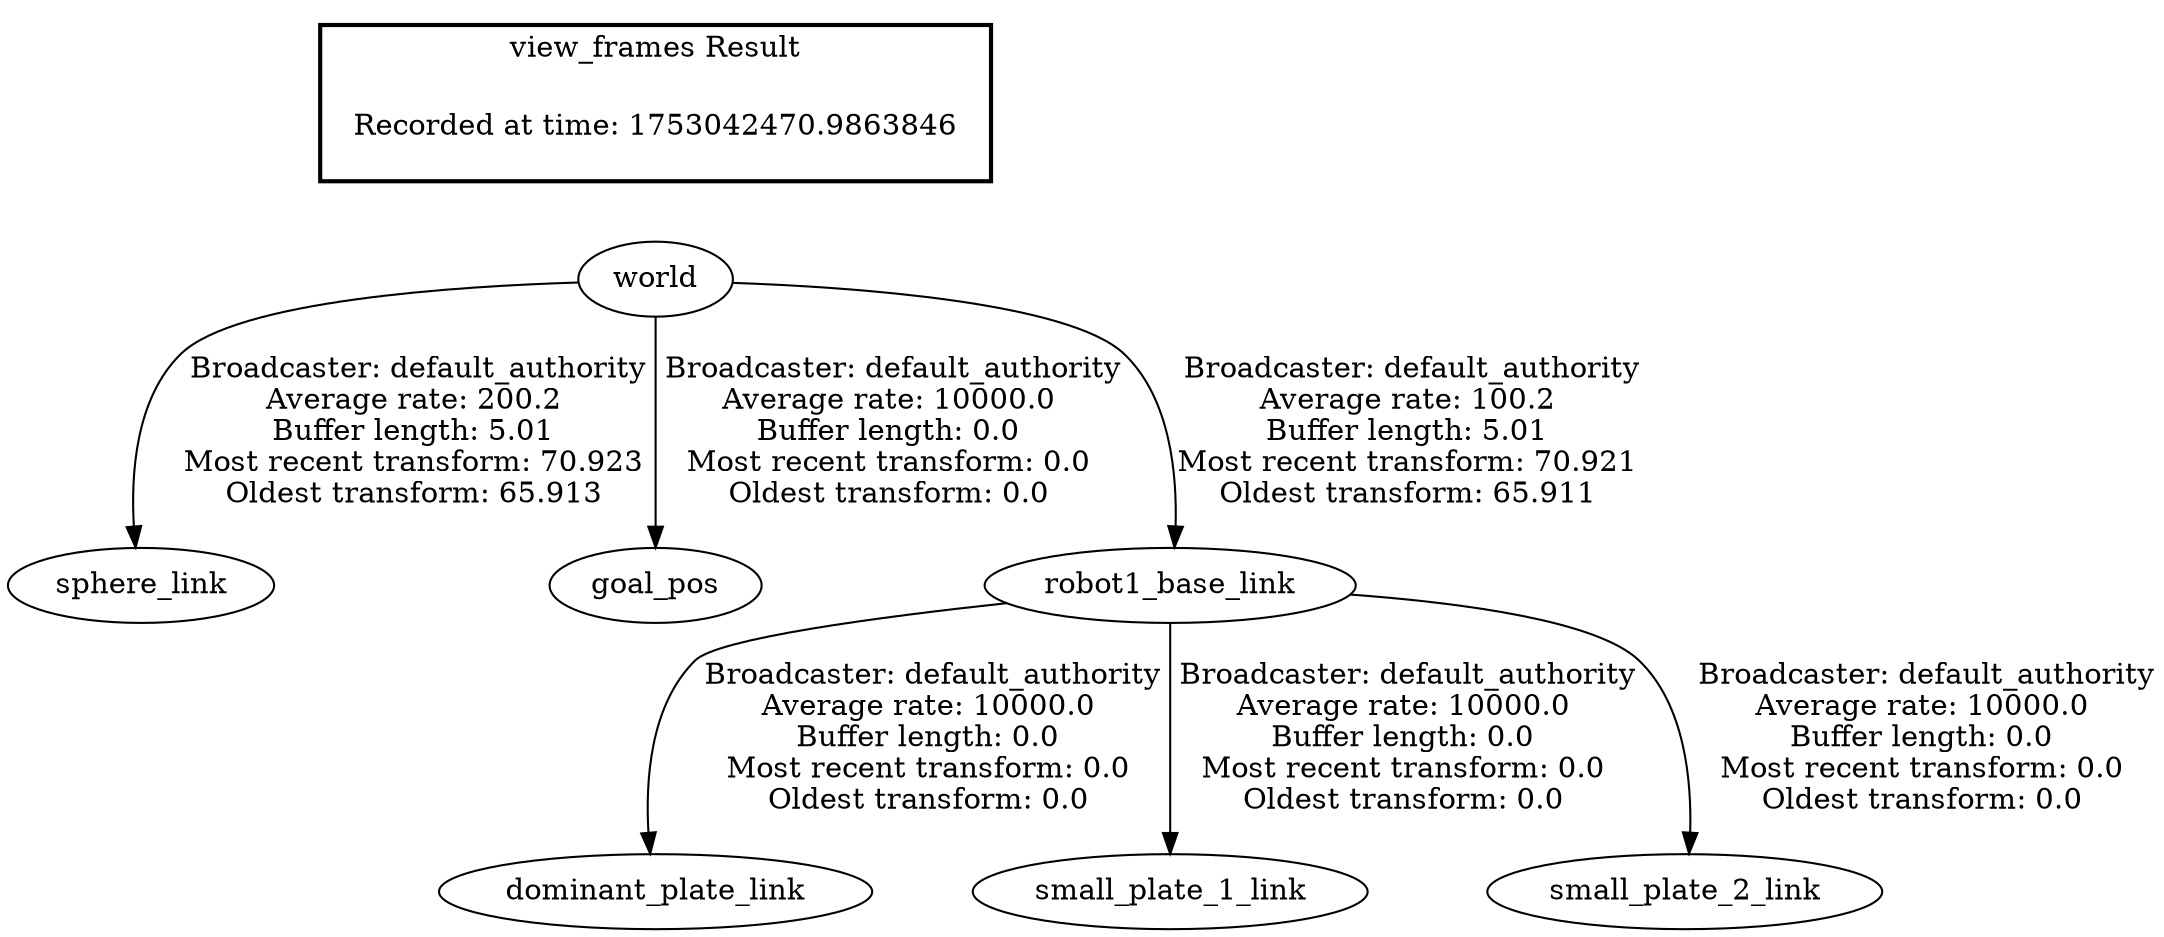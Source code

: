 digraph G {
"world" -> "sphere_link"[label=" Broadcaster: default_authority\nAverage rate: 200.2\nBuffer length: 5.01\nMost recent transform: 70.923\nOldest transform: 65.913\n"];
"world" -> "goal_pos"[label=" Broadcaster: default_authority\nAverage rate: 10000.0\nBuffer length: 0.0\nMost recent transform: 0.0\nOldest transform: 0.0\n"];
"robot1_base_link" -> "dominant_plate_link"[label=" Broadcaster: default_authority\nAverage rate: 10000.0\nBuffer length: 0.0\nMost recent transform: 0.0\nOldest transform: 0.0\n"];
"world" -> "robot1_base_link"[label=" Broadcaster: default_authority\nAverage rate: 100.2\nBuffer length: 5.01\nMost recent transform: 70.921\nOldest transform: 65.911\n"];
"robot1_base_link" -> "small_plate_1_link"[label=" Broadcaster: default_authority\nAverage rate: 10000.0\nBuffer length: 0.0\nMost recent transform: 0.0\nOldest transform: 0.0\n"];
"robot1_base_link" -> "small_plate_2_link"[label=" Broadcaster: default_authority\nAverage rate: 10000.0\nBuffer length: 0.0\nMost recent transform: 0.0\nOldest transform: 0.0\n"];
edge [style=invis];
 subgraph cluster_legend { style=bold; color=black; label ="view_frames Result";
"Recorded at time: 1753042470.9863846"[ shape=plaintext ] ;
}->"world";
}